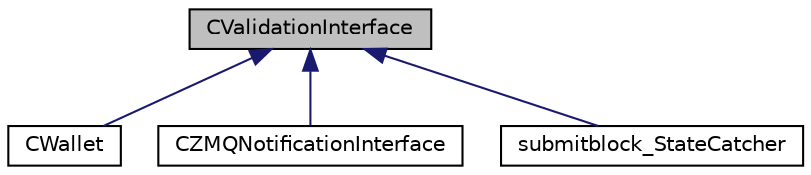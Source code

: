 digraph "CValidationInterface"
{
 // LATEX_PDF_SIZE
  edge [fontname="Helvetica",fontsize="10",labelfontname="Helvetica",labelfontsize="10"];
  node [fontname="Helvetica",fontsize="10",shape=record];
  Node0 [label="CValidationInterface",height=0.2,width=0.4,color="black", fillcolor="grey75", style="filled", fontcolor="black",tooltip=" "];
  Node0 -> Node1 [dir="back",color="midnightblue",fontsize="10",style="solid"];
  Node1 [label="CWallet",height=0.2,width=0.4,color="black", fillcolor="white", style="filled",URL="$class_c_wallet.html",tooltip=" "];
  Node0 -> Node2 [dir="back",color="midnightblue",fontsize="10",style="solid"];
  Node2 [label="CZMQNotificationInterface",height=0.2,width=0.4,color="black", fillcolor="white", style="filled",URL="$class_c_z_m_q_notification_interface.html",tooltip=" "];
  Node0 -> Node3 [dir="back",color="midnightblue",fontsize="10",style="solid"];
  Node3 [label="submitblock_StateCatcher",height=0.2,width=0.4,color="black", fillcolor="white", style="filled",URL="$classsubmitblock___state_catcher.html",tooltip=" "];
}
